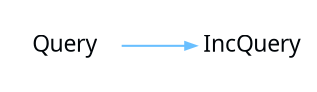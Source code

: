 digraph {
 rankdir = "LR"
 bgcolor = none;
 layout  = dot;
 edge [
   arrowsize = "0.5"
   color     = "#69BFFFFF"
 ]
 DmtaxhO[
   shape    = none
   label    = "Query"
   margin   = "0.01"
   fontname = "Segoe UI"
   fontsize = "11"
   fontcolor= "#010509FF"
 ]
 qDIaxhO[
   shape    = none
   label    = "IncQuery"
   margin   = "0.01"
   fontname = "Segoe UI"
   fontsize = "11"
   fontcolor= "#010509FF"
 ]
 DmtaxhO->qDIaxhO
}
